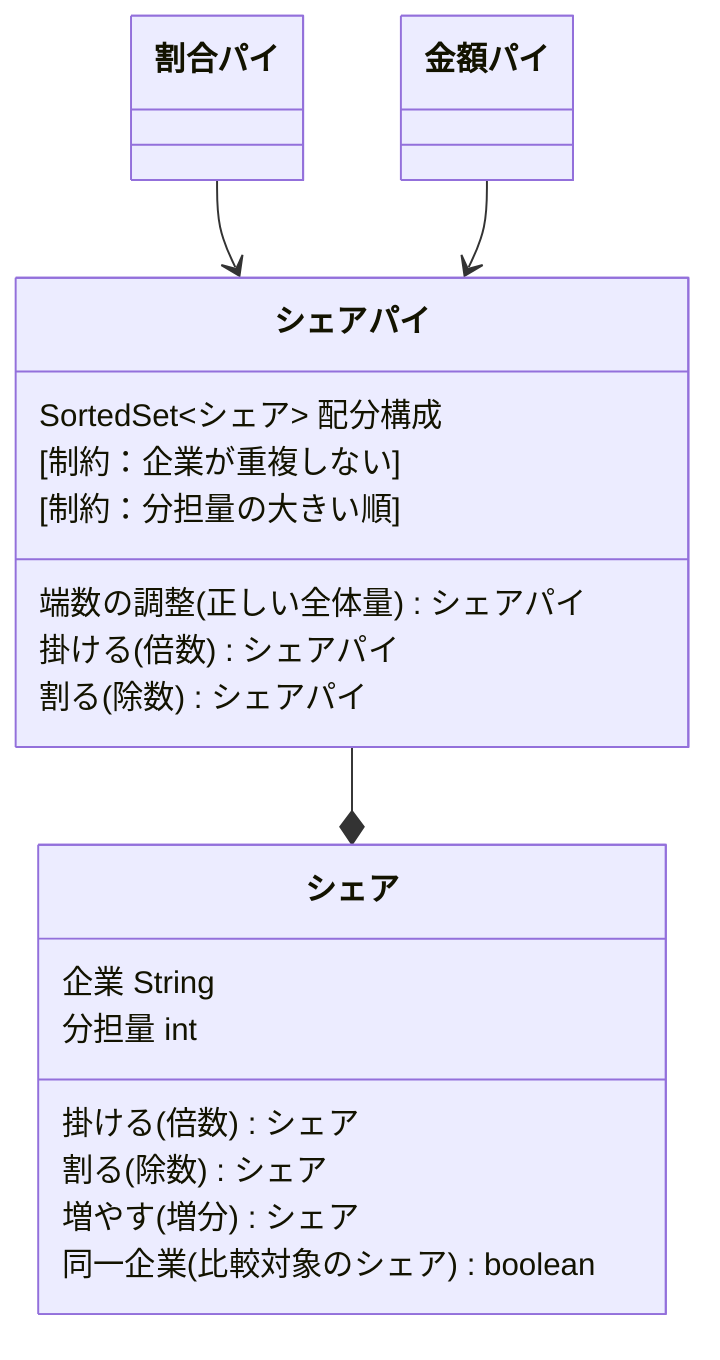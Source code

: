classDiagram
    割合パイ --> SharePie
    金額パイ --> SharePie
    SharePie --* シェア

    class SharePie["シェアパイ"] {
        SortedSet~シェア~ 配分構成
        [制約：企業が重複しない]
        [制約：分担量の大きい順]
        端数の調整(正しい全体量) シェアパイ
        掛ける(倍数) シェアパイ
        割る(除数) シェアパイ
    }

    class シェア {
        企業 String
        分担量 int
        掛ける(倍数) シェア
        割る(除数) シェア
        増やす(増分) シェア
        同一企業(比較対象のシェア) boolean
    }